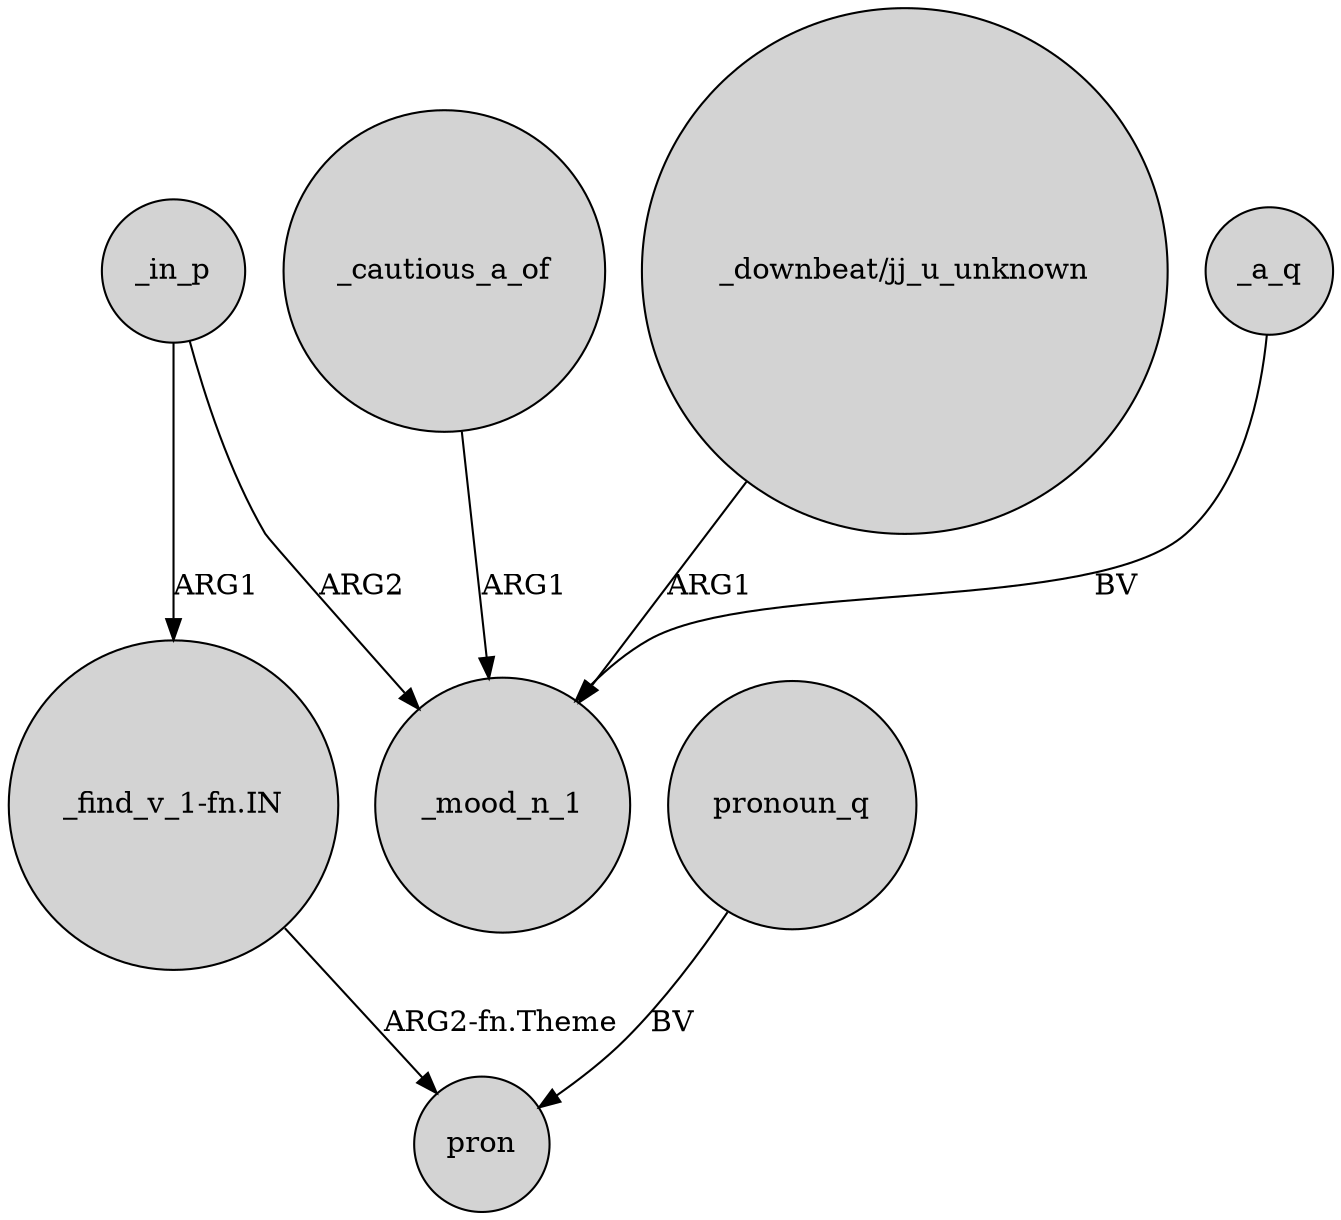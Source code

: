 digraph {
	node [shape=circle style=filled]
	_in_p -> _mood_n_1 [label=ARG2]
	pronoun_q -> pron [label=BV]
	_cautious_a_of -> _mood_n_1 [label=ARG1]
	"_downbeat/jj_u_unknown" -> _mood_n_1 [label=ARG1]
	_in_p -> "_find_v_1-fn.IN" [label=ARG1]
	_a_q -> _mood_n_1 [label=BV]
	"_find_v_1-fn.IN" -> pron [label="ARG2-fn.Theme"]
}
